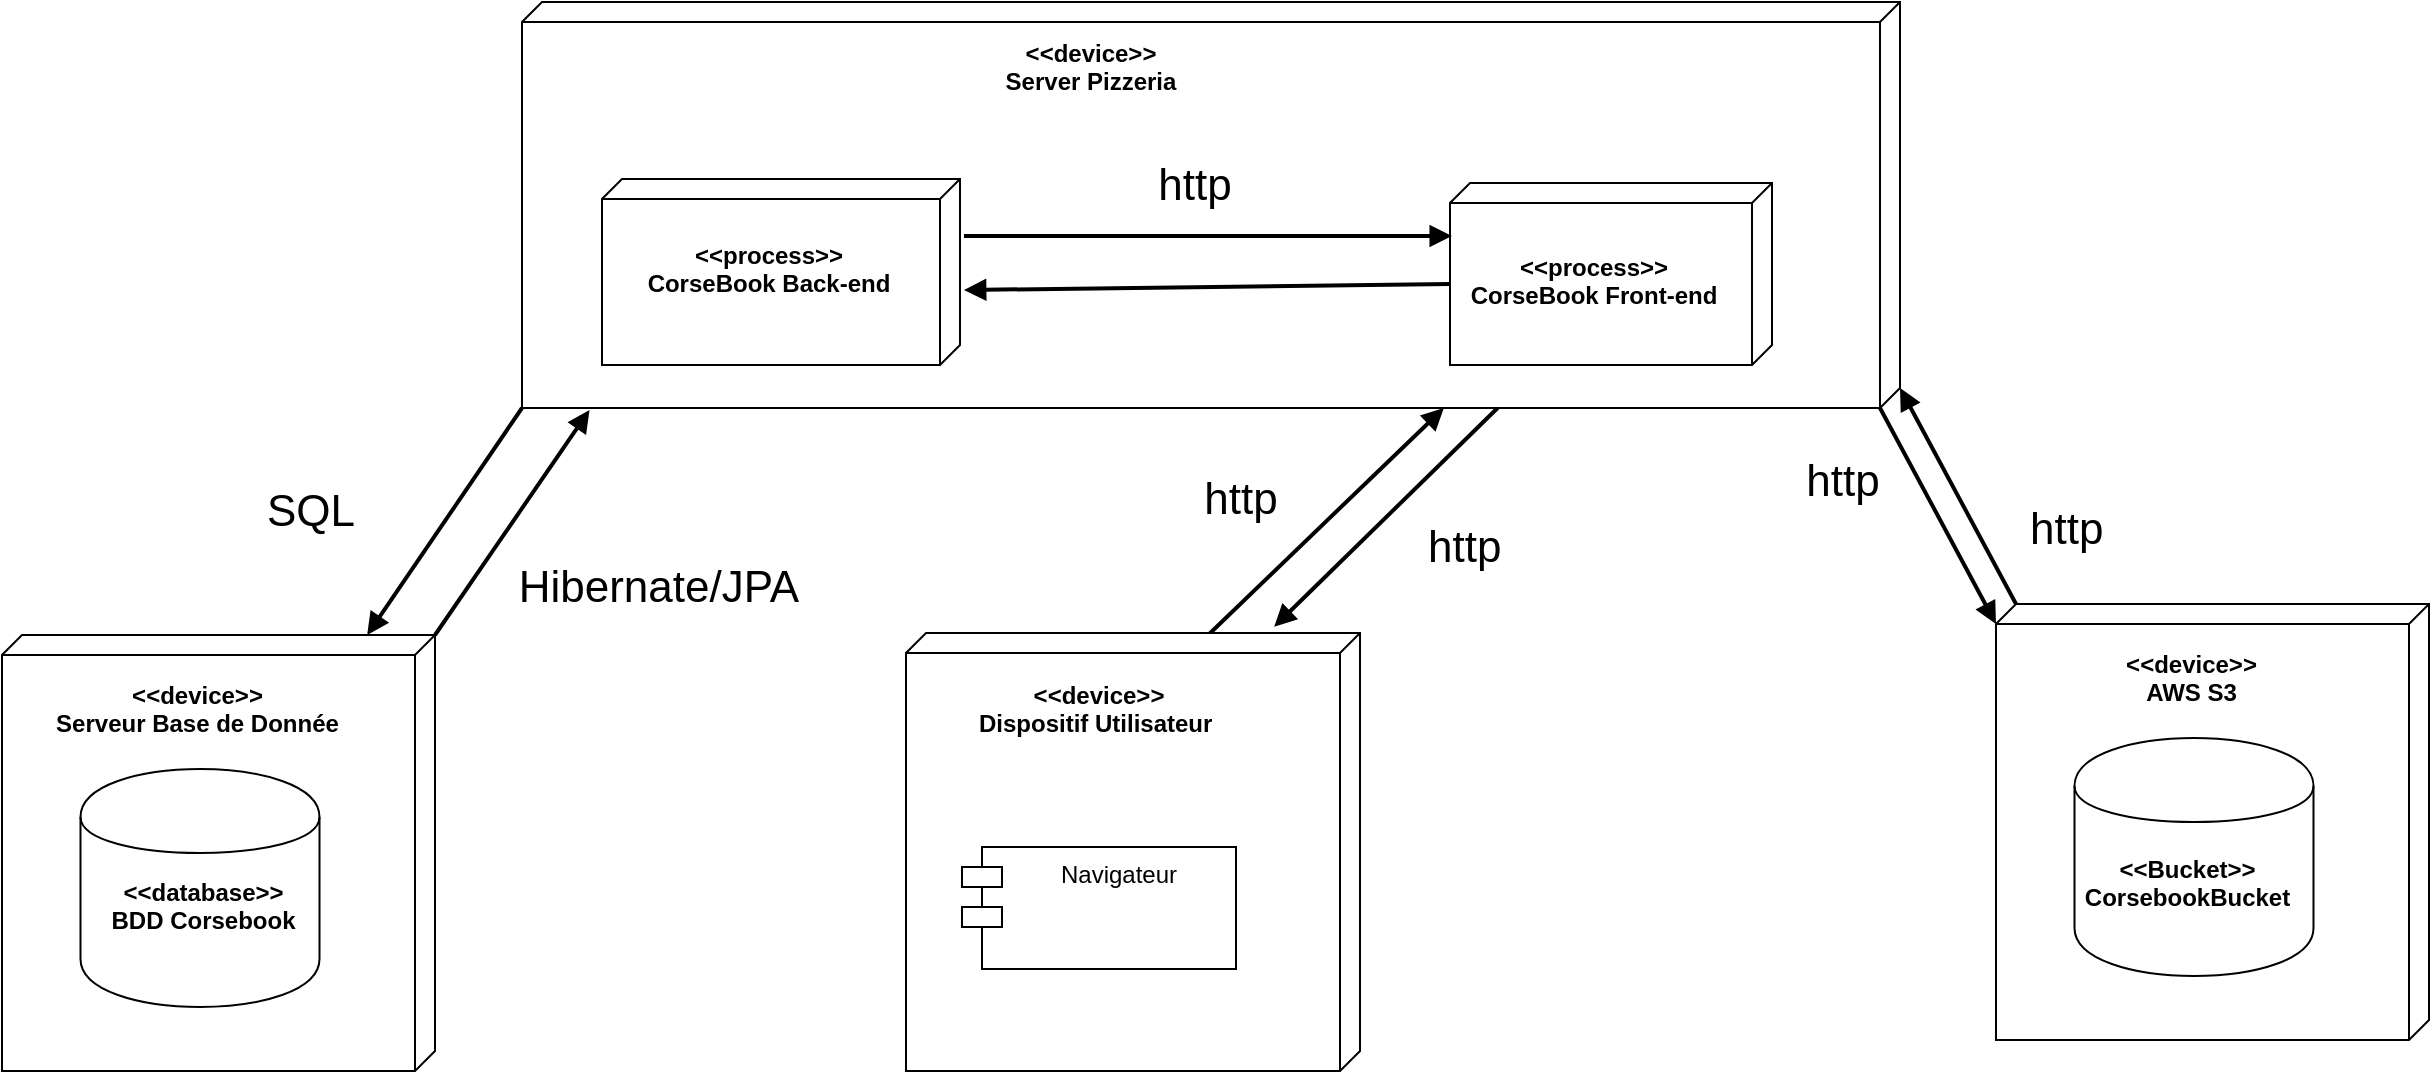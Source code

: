 <mxfile version="16.5.1" type="device" pages="2"><diagram id="JT3-Lif7ifCBcBFwDVLw" name="Page1"><mxGraphModel dx="2062" dy="888" grid="0" gridSize="10" guides="1" tooltips="1" connect="1" arrows="1" fold="1" page="0" pageScale="1" pageWidth="827" pageHeight="1169" math="0" shadow="0"><root><mxCell id="4hsW0-g9xIWCDxAkCzyY-0"/><mxCell id="4hsW0-g9xIWCDxAkCzyY-1" parent="4hsW0-g9xIWCDxAkCzyY-0"/><mxCell id="4hsW0-g9xIWCDxAkCzyY-56" style="edgeStyle=none;rounded=0;orthogonalLoop=1;jettySize=auto;html=1;exitX=0;exitY=0;exitDx=0;exitDy=0;exitPerimeter=0;entryX=1.005;entryY=0.951;entryDx=0;entryDy=0;entryPerimeter=0;endArrow=block;endFill=1;strokeWidth=2;" parent="4hsW0-g9xIWCDxAkCzyY-1" source="4hsW0-g9xIWCDxAkCzyY-12" target="4hsW0-g9xIWCDxAkCzyY-13" edge="1"><mxGeometry relative="1" as="geometry"/></mxCell><mxCell id="4hsW0-g9xIWCDxAkCzyY-12" value="" style="verticalAlign=top;align=left;spacingTop=8;spacingLeft=2;spacingRight=12;shape=cube;size=10;direction=south;fontStyle=4;html=1;" parent="4hsW0-g9xIWCDxAkCzyY-1" vertex="1"><mxGeometry x="-6" y="528.5" width="216.5" height="218" as="geometry"/></mxCell><mxCell id="4hsW0-g9xIWCDxAkCzyY-52" style="edgeStyle=none;rounded=0;orthogonalLoop=1;jettySize=auto;html=1;exitX=1;exitY=0.292;exitDx=0;exitDy=0;exitPerimeter=0;entryX=-0.014;entryY=0.189;entryDx=0;entryDy=0;entryPerimeter=0;endArrow=block;endFill=1;strokeWidth=2;" parent="4hsW0-g9xIWCDxAkCzyY-1" source="4hsW0-g9xIWCDxAkCzyY-13" target="4hsW0-g9xIWCDxAkCzyY-17" edge="1"><mxGeometry relative="1" as="geometry"/></mxCell><mxCell id="4hsW0-g9xIWCDxAkCzyY-55" style="edgeStyle=none;rounded=0;orthogonalLoop=1;jettySize=auto;html=1;exitX=1;exitY=1;exitDx=0;exitDy=0;exitPerimeter=0;endArrow=block;endFill=1;strokeWidth=2;" parent="4hsW0-g9xIWCDxAkCzyY-1" source="4hsW0-g9xIWCDxAkCzyY-13" target="4hsW0-g9xIWCDxAkCzyY-12" edge="1"><mxGeometry relative="1" as="geometry"/></mxCell><mxCell id="4hsW0-g9xIWCDxAkCzyY-57" style="edgeStyle=none;rounded=0;orthogonalLoop=1;jettySize=auto;html=1;exitX=0;exitY=0;exitDx=203;exitDy=10;exitPerimeter=0;entryX=0;entryY=0;entryDx=10;entryDy=216.5;entryPerimeter=0;endArrow=block;endFill=1;strokeWidth=2;" parent="4hsW0-g9xIWCDxAkCzyY-1" source="4hsW0-g9xIWCDxAkCzyY-13" target="4hsW0-g9xIWCDxAkCzyY-46" edge="1"><mxGeometry relative="1" as="geometry"/></mxCell><mxCell id="4hsW0-g9xIWCDxAkCzyY-13" value="" style="verticalAlign=top;align=left;spacingTop=8;spacingLeft=2;spacingRight=12;shape=cube;size=10;direction=south;fontStyle=4;html=1;" parent="4hsW0-g9xIWCDxAkCzyY-1" vertex="1"><mxGeometry x="254" y="212" width="689" height="203" as="geometry"/></mxCell><mxCell id="4hsW0-g9xIWCDxAkCzyY-53" style="edgeStyle=none;rounded=0;orthogonalLoop=1;jettySize=auto;html=1;exitX=0;exitY=0;exitDx=50.5;exitDy=161;exitPerimeter=0;entryX=0.597;entryY=-0.011;entryDx=0;entryDy=0;entryPerimeter=0;endArrow=block;endFill=1;strokeWidth=2;" parent="4hsW0-g9xIWCDxAkCzyY-1" source="4hsW0-g9xIWCDxAkCzyY-14" target="4hsW0-g9xIWCDxAkCzyY-22" edge="1"><mxGeometry relative="1" as="geometry"/></mxCell><mxCell id="4hsW0-g9xIWCDxAkCzyY-14" value="" style="verticalAlign=top;align=left;spacingTop=8;spacingLeft=2;spacingRight=12;shape=cube;size=10;direction=south;fontStyle=4;html=1;" parent="4hsW0-g9xIWCDxAkCzyY-1" vertex="1"><mxGeometry x="718" y="302.5" width="161" height="91" as="geometry"/></mxCell><mxCell id="4hsW0-g9xIWCDxAkCzyY-15" value="&lt;&lt;device&gt;&gt;&#10;Server Pizzeria" style="text;align=center;fontStyle=1;verticalAlign=middle;spacingLeft=3;spacingRight=3;strokeColor=none;rotatable=0;points=[[0,0.5],[1,0.5]];portConstraint=eastwest;" parent="4hsW0-g9xIWCDxAkCzyY-1" vertex="1"><mxGeometry x="498.5" y="231" width="80" height="26" as="geometry"/></mxCell><mxCell id="4hsW0-g9xIWCDxAkCzyY-51" style="edgeStyle=none;rounded=0;orthogonalLoop=1;jettySize=auto;html=1;endArrow=block;endFill=1;strokeWidth=2;exitX=0.005;exitY=0.335;exitDx=0;exitDy=0;exitPerimeter=0;entryX=1;entryY=0.331;entryDx=0;entryDy=0;entryPerimeter=0;" parent="4hsW0-g9xIWCDxAkCzyY-1" source="4hsW0-g9xIWCDxAkCzyY-17" target="4hsW0-g9xIWCDxAkCzyY-13" edge="1"><mxGeometry relative="1" as="geometry"><mxPoint x="654" y="592" as="sourcePoint"/><mxPoint x="676" y="419" as="targetPoint"/></mxGeometry></mxCell><mxCell id="4hsW0-g9xIWCDxAkCzyY-17" value="" style="verticalAlign=top;align=left;spacingTop=8;spacingLeft=2;spacingRight=12;shape=cube;size=10;direction=south;fontStyle=4;html=1;" parent="4hsW0-g9xIWCDxAkCzyY-1" vertex="1"><mxGeometry x="446" y="527.5" width="227" height="219" as="geometry"/></mxCell><mxCell id="4hsW0-g9xIWCDxAkCzyY-18" value="&lt;&lt;device&gt;&gt;&#10;Dispositif Utilisateur " style="text;align=center;fontStyle=1;verticalAlign=middle;spacingLeft=3;spacingRight=3;strokeColor=none;rotatable=0;points=[[0,0.5],[1,0.5]];portConstraint=eastwest;" parent="4hsW0-g9xIWCDxAkCzyY-1" vertex="1"><mxGeometry x="487" y="546.5" width="111" height="37" as="geometry"/></mxCell><mxCell id="4hsW0-g9xIWCDxAkCzyY-19" value="" style="shape=cylinder;whiteSpace=wrap;html=1;boundedLbl=1;backgroundOutline=1;" parent="4hsW0-g9xIWCDxAkCzyY-1" vertex="1"><mxGeometry x="33.25" y="595.5" width="119.5" height="119" as="geometry"/></mxCell><mxCell id="4hsW0-g9xIWCDxAkCzyY-20" value="&lt;&lt;database&gt;&gt;&#10;BDD Corsebook" style="text;align=center;fontStyle=1;verticalAlign=middle;spacingLeft=3;spacingRight=3;strokeColor=none;rotatable=0;points=[[0,0.5],[1,0.5]];portConstraint=eastwest;" parent="4hsW0-g9xIWCDxAkCzyY-1" vertex="1"><mxGeometry x="54.75" y="650.5" width="80" height="26" as="geometry"/></mxCell><mxCell id="4hsW0-g9xIWCDxAkCzyY-21" value="Navigateur" style="shape=module;align=left;spacingLeft=20;align=center;verticalAlign=top;" parent="4hsW0-g9xIWCDxAkCzyY-1" vertex="1"><mxGeometry x="474" y="634.5" width="137" height="61" as="geometry"/></mxCell><mxCell id="4hsW0-g9xIWCDxAkCzyY-54" style="edgeStyle=none;rounded=0;orthogonalLoop=1;jettySize=auto;html=1;exitX=0.306;exitY=-0.011;exitDx=0;exitDy=0;exitPerimeter=0;entryX=0.291;entryY=0.994;entryDx=0;entryDy=0;entryPerimeter=0;endArrow=block;endFill=1;strokeWidth=2;" parent="4hsW0-g9xIWCDxAkCzyY-1" source="4hsW0-g9xIWCDxAkCzyY-22" target="4hsW0-g9xIWCDxAkCzyY-14" edge="1"><mxGeometry relative="1" as="geometry"/></mxCell><mxCell id="4hsW0-g9xIWCDxAkCzyY-22" value="" style="verticalAlign=top;align=left;spacingTop=8;spacingLeft=2;spacingRight=12;shape=cube;size=10;direction=south;fontStyle=4;html=1;" parent="4hsW0-g9xIWCDxAkCzyY-1" vertex="1"><mxGeometry x="294" y="300.5" width="179" height="93" as="geometry"/></mxCell><mxCell id="4hsW0-g9xIWCDxAkCzyY-23" value="&lt;&lt;process&gt;&gt;&#10;CorseBook Back-end" style="text;align=center;fontStyle=1;verticalAlign=middle;spacingLeft=3;spacingRight=3;strokeColor=none;rotatable=0;points=[[0,0.5],[1,0.5]];portConstraint=eastwest;" parent="4hsW0-g9xIWCDxAkCzyY-1" vertex="1"><mxGeometry x="312" y="323.5" width="131" height="43" as="geometry"/></mxCell><mxCell id="4hsW0-g9xIWCDxAkCzyY-42" value="&lt;&lt;process&gt;&gt;&#10;CorseBook Front-end" style="text;align=center;fontStyle=1;verticalAlign=middle;spacingLeft=3;spacingRight=3;strokeColor=none;rotatable=0;points=[[0,0.5],[1,0.5]];portConstraint=eastwest;" parent="4hsW0-g9xIWCDxAkCzyY-1" vertex="1"><mxGeometry x="729" y="329.5" width="122" height="43" as="geometry"/></mxCell><mxCell id="4hsW0-g9xIWCDxAkCzyY-43" value="&lt;&lt;device&gt;&gt;&#10;Serveur Base de Donnée" style="text;align=center;fontStyle=1;verticalAlign=middle;spacingLeft=3;spacingRight=3;strokeColor=none;rotatable=0;points=[[0,0.5],[1,0.5]];portConstraint=eastwest;" parent="4hsW0-g9xIWCDxAkCzyY-1" vertex="1"><mxGeometry x="36.25" y="546.5" width="111" height="37" as="geometry"/></mxCell><mxCell id="4hsW0-g9xIWCDxAkCzyY-58" style="edgeStyle=none;rounded=0;orthogonalLoop=1;jettySize=auto;html=1;exitX=0;exitY=0;exitDx=0;exitDy=206.5;exitPerimeter=0;entryX=0;entryY=0;entryDx=193;entryDy=0;entryPerimeter=0;endArrow=block;endFill=1;strokeWidth=2;" parent="4hsW0-g9xIWCDxAkCzyY-1" source="4hsW0-g9xIWCDxAkCzyY-46" target="4hsW0-g9xIWCDxAkCzyY-13" edge="1"><mxGeometry relative="1" as="geometry"/></mxCell><mxCell id="4hsW0-g9xIWCDxAkCzyY-46" value="" style="verticalAlign=top;align=left;spacingTop=8;spacingLeft=2;spacingRight=12;shape=cube;size=10;direction=south;fontStyle=4;html=1;" parent="4hsW0-g9xIWCDxAkCzyY-1" vertex="1"><mxGeometry x="991" y="513" width="216.5" height="218" as="geometry"/></mxCell><mxCell id="4hsW0-g9xIWCDxAkCzyY-47" value="" style="shape=cylinder;whiteSpace=wrap;html=1;boundedLbl=1;backgroundOutline=1;" parent="4hsW0-g9xIWCDxAkCzyY-1" vertex="1"><mxGeometry x="1030.25" y="580" width="119.5" height="119" as="geometry"/></mxCell><mxCell id="4hsW0-g9xIWCDxAkCzyY-48" value="&lt;&lt;Bucket&gt;&gt;&#10;CorsebookBucket" style="text;align=center;fontStyle=1;verticalAlign=middle;spacingLeft=3;spacingRight=3;strokeColor=none;rotatable=0;points=[[0,0.5],[1,0.5]];portConstraint=eastwest;" parent="4hsW0-g9xIWCDxAkCzyY-1" vertex="1"><mxGeometry x="1046.75" y="639" width="80" height="26" as="geometry"/></mxCell><mxCell id="4hsW0-g9xIWCDxAkCzyY-49" value="&lt;&lt;device&gt;&gt;&#10;AWS S3" style="text;align=center;fontStyle=1;verticalAlign=middle;spacingLeft=3;spacingRight=3;strokeColor=none;rotatable=0;points=[[0,0.5],[1,0.5]];portConstraint=eastwest;" parent="4hsW0-g9xIWCDxAkCzyY-1" vertex="1"><mxGeometry x="1033.25" y="531" width="111" height="37" as="geometry"/></mxCell><mxCell id="4hsW0-g9xIWCDxAkCzyY-59" value="&lt;font style=&quot;font-size: 22px&quot;&gt;http&lt;/font&gt;" style="text;html=1;align=center;verticalAlign=middle;resizable=0;points=[];autosize=1;" parent="4hsW0-g9xIWCDxAkCzyY-1" vertex="1"><mxGeometry x="589" y="450" width="47" height="21" as="geometry"/></mxCell><mxCell id="4hsW0-g9xIWCDxAkCzyY-60" value="&lt;span style=&quot;color: rgb(0, 0, 0); font-family: helvetica; font-size: 22px; font-style: normal; font-weight: 400; letter-spacing: normal; text-align: center; text-indent: 0px; text-transform: none; word-spacing: 0px; background-color: rgb(255, 255, 255); display: inline; float: none;&quot;&gt;http&lt;/span&gt;" style="text;whiteSpace=wrap;html=1;" parent="4hsW0-g9xIWCDxAkCzyY-1" vertex="1"><mxGeometry x="705" y="465" width="57" height="31" as="geometry"/></mxCell><mxCell id="4hsW0-g9xIWCDxAkCzyY-61" value="&lt;font style=&quot;font-size: 22px&quot;&gt;SQL&lt;/font&gt;" style="text;html=1;align=center;verticalAlign=middle;resizable=0;points=[];autosize=1;" parent="4hsW0-g9xIWCDxAkCzyY-1" vertex="1"><mxGeometry x="121" y="456" width="54" height="21" as="geometry"/></mxCell><mxCell id="4hsW0-g9xIWCDxAkCzyY-62" value="&lt;font style=&quot;font-size: 22px&quot;&gt;Hibernate/JPA&amp;nbsp;&lt;/font&gt;" style="text;html=1;align=center;verticalAlign=middle;resizable=0;points=[];autosize=1;" parent="4hsW0-g9xIWCDxAkCzyY-1" vertex="1"><mxGeometry x="247.5" y="494" width="155" height="21" as="geometry"/></mxCell><mxCell id="4hsW0-g9xIWCDxAkCzyY-63" value="&lt;font style=&quot;font-size: 22px&quot;&gt;http&lt;/font&gt;" style="text;html=1;align=center;verticalAlign=middle;resizable=0;points=[];autosize=1;" parent="4hsW0-g9xIWCDxAkCzyY-1" vertex="1"><mxGeometry x="890" y="441" width="47" height="21" as="geometry"/></mxCell><mxCell id="4hsW0-g9xIWCDxAkCzyY-64" value="&lt;span style=&quot;color: rgb(0, 0, 0); font-family: helvetica; font-size: 22px; font-style: normal; font-weight: 400; letter-spacing: normal; text-align: center; text-indent: 0px; text-transform: none; word-spacing: 0px; background-color: rgb(255, 255, 255); display: inline; float: none;&quot;&gt;http&lt;/span&gt;" style="text;whiteSpace=wrap;html=1;" parent="4hsW0-g9xIWCDxAkCzyY-1" vertex="1"><mxGeometry x="1006" y="456" width="57" height="31" as="geometry"/></mxCell><mxCell id="4hsW0-g9xIWCDxAkCzyY-65" value="&lt;font style=&quot;font-size: 22px&quot;&gt;http&lt;/font&gt;" style="text;html=1;align=center;verticalAlign=middle;resizable=0;points=[];autosize=1;" parent="4hsW0-g9xIWCDxAkCzyY-1" vertex="1"><mxGeometry x="566" y="293" width="47" height="21" as="geometry"/></mxCell></root></mxGraphModel></diagram><diagram id="8pUjRBgIFy23BtDisvI1" name="Page-2"><mxGraphModel dx="3974" dy="869" grid="0" gridSize="10" guides="1" tooltips="1" connect="1" arrows="1" fold="1" page="0" pageScale="1" pageWidth="827" pageHeight="1169" math="0" shadow="0"><root><mxCell id="JJ0PLuY_AHk70Z_-9C_I-0"/><mxCell id="JJ0PLuY_AHk70Z_-9C_I-1" parent="JJ0PLuY_AHk70Z_-9C_I-0"/><mxCell id="RtnfGTjCPo89D3OL4t-G-0" value="" style="rounded=1;whiteSpace=wrap;html=1;" vertex="1" parent="JJ0PLuY_AHk70Z_-9C_I-1"><mxGeometry x="-898.5" y="762" width="484.5" height="378" as="geometry"/></mxCell><mxCell id="RtnfGTjCPo89D3OL4t-G-31" value="" style="rounded=1;whiteSpace=wrap;html=1;" vertex="1" parent="JJ0PLuY_AHk70Z_-9C_I-1"><mxGeometry x="-203.5" y="1269.5" width="254" height="265" as="geometry"/></mxCell><mxCell id="RtnfGTjCPo89D3OL4t-G-32" value="" style="rounded=1;whiteSpace=wrap;html=1;" vertex="1" parent="JJ0PLuY_AHk70Z_-9C_I-1"><mxGeometry x="-203.5" y="773" width="484" height="404.5" as="geometry"/></mxCell><mxCell id="RtnfGTjCPo89D3OL4t-G-34" value="&lt;font style=&quot;font-size: 17px&quot;&gt;Base de donnée&lt;/font&gt;" style="strokeWidth=2;html=1;shape=mxgraph.flowchart.database;whiteSpace=wrap;" vertex="1" parent="JJ0PLuY_AHk70Z_-9C_I-1"><mxGeometry x="-139.5" y="1323.5" width="115" height="125" as="geometry"/></mxCell><mxCell id="QccAmnW7lbrAaTMycRTb-10" style="edgeStyle=none;rounded=0;orthogonalLoop=1;jettySize=auto;html=1;exitX=0.5;exitY=1;exitDx=0;exitDy=0;entryX=0;entryY=0;entryDx=0;entryDy=0;fontSize=15;" edge="1" parent="JJ0PLuY_AHk70Z_-9C_I-1" source="RtnfGTjCPo89D3OL4t-G-36" target="QccAmnW7lbrAaTMycRTb-3"><mxGeometry relative="1" as="geometry"/></mxCell><mxCell id="RtnfGTjCPo89D3OL4t-G-36" value="&lt;font style=&quot;font-size: 20px&quot;&gt;Vue&amp;nbsp;&lt;/font&gt;" style="rounded=1;whiteSpace=wrap;html=1;" vertex="1" parent="JJ0PLuY_AHk70Z_-9C_I-1"><mxGeometry x="-860" y="861" width="156" height="81" as="geometry"/></mxCell><mxCell id="QccAmnW7lbrAaTMycRTb-9" style="edgeStyle=none;rounded=0;orthogonalLoop=1;jettySize=auto;html=1;exitX=0;exitY=0.5;exitDx=0;exitDy=0;entryX=1;entryY=0.5;entryDx=0;entryDy=0;fontSize=15;" edge="1" parent="JJ0PLuY_AHk70Z_-9C_I-1" source="RtnfGTjCPo89D3OL4t-G-42" target="RtnfGTjCPo89D3OL4t-G-36"><mxGeometry relative="1" as="geometry"/></mxCell><mxCell id="RtnfGTjCPo89D3OL4t-G-42" value="&lt;font style=&quot;font-size: 20px&quot;&gt;Model&lt;/font&gt;" style="rounded=1;whiteSpace=wrap;html=1;" vertex="1" parent="JJ0PLuY_AHk70Z_-9C_I-1"><mxGeometry x="-591" y="859" width="142" height="80" as="geometry"/></mxCell><mxCell id="QccAmnW7lbrAaTMycRTb-20" style="edgeStyle=none;rounded=0;orthogonalLoop=1;jettySize=auto;html=1;exitX=0.75;exitY=0;exitDx=0;exitDy=0;entryX=0.75;entryY=1;entryDx=0;entryDy=0;fontSize=15;" edge="1" parent="JJ0PLuY_AHk70Z_-9C_I-1" source="RtnfGTjCPo89D3OL4t-G-45" target="RtnfGTjCPo89D3OL4t-G-58"><mxGeometry relative="1" as="geometry"/></mxCell><mxCell id="QccAmnW7lbrAaTMycRTb-21" style="edgeStyle=none;rounded=0;orthogonalLoop=1;jettySize=auto;html=1;exitX=0;exitY=0.25;exitDx=0;exitDy=0;entryX=1;entryY=0.25;entryDx=0;entryDy=0;fontSize=15;" edge="1" parent="JJ0PLuY_AHk70Z_-9C_I-1" source="RtnfGTjCPo89D3OL4t-G-45" target="RtnfGTjCPo89D3OL4t-G-48"><mxGeometry relative="1" as="geometry"/></mxCell><mxCell id="RtnfGTjCPo89D3OL4t-G-45" value="&lt;font style=&quot;font-size: 20px&quot;&gt;Repository&lt;br&gt;&lt;/font&gt;" style="rounded=1;whiteSpace=wrap;html=1;" vertex="1" parent="JJ0PLuY_AHk70Z_-9C_I-1"><mxGeometry x="106.5" y="1026.5" width="142" height="73" as="geometry"/></mxCell><mxCell id="QccAmnW7lbrAaTMycRTb-22" style="edgeStyle=none;rounded=0;orthogonalLoop=1;jettySize=auto;html=1;exitX=1;exitY=0.75;exitDx=0;exitDy=0;entryX=0;entryY=0.75;entryDx=0;entryDy=0;fontSize=15;" edge="1" parent="JJ0PLuY_AHk70Z_-9C_I-1" source="RtnfGTjCPo89D3OL4t-G-48" target="RtnfGTjCPo89D3OL4t-G-45"><mxGeometry relative="1" as="geometry"/></mxCell><mxCell id="QccAmnW7lbrAaTMycRTb-23" style="edgeStyle=none;rounded=0;orthogonalLoop=1;jettySize=auto;html=1;exitX=0.25;exitY=1;exitDx=0;exitDy=0;entryX=0.338;entryY=0.012;entryDx=0;entryDy=0;entryPerimeter=0;fontSize=15;" edge="1" parent="JJ0PLuY_AHk70Z_-9C_I-1" source="RtnfGTjCPo89D3OL4t-G-48" target="RtnfGTjCPo89D3OL4t-G-31"><mxGeometry relative="1" as="geometry"/></mxCell><mxCell id="RtnfGTjCPo89D3OL4t-G-48" value="&lt;font style=&quot;font-size: 20px&quot;&gt;Entity&lt;br&gt;&lt;/font&gt;" style="rounded=1;whiteSpace=wrap;html=1;" vertex="1" parent="JJ0PLuY_AHk70Z_-9C_I-1"><mxGeometry x="-153" y="1026.5" width="142" height="73" as="geometry"/></mxCell><mxCell id="RtnfGTjCPo89D3OL4t-G-50" value="&lt;font style=&quot;font-size: 19px&quot;&gt;Html &amp;amp; css&lt;/font&gt;" style="text;html=1;strokeColor=none;fillColor=none;align=center;verticalAlign=middle;whiteSpace=wrap;rounded=0;" vertex="1" parent="JJ0PLuY_AHk70Z_-9C_I-1"><mxGeometry x="-836" y="819" width="118" height="20" as="geometry"/></mxCell><mxCell id="RtnfGTjCPo89D3OL4t-G-51" value="&lt;font style=&quot;font-size: 18px&quot;&gt;Mysql&lt;/font&gt;" style="text;html=1;strokeColor=none;fillColor=none;align=center;verticalAlign=middle;whiteSpace=wrap;rounded=0;" vertex="1" parent="JJ0PLuY_AHk70Z_-9C_I-1"><mxGeometry x="-117.5" y="1462.5" width="40" height="20" as="geometry"/></mxCell><mxCell id="RtnfGTjCPo89D3OL4t-G-52" value="&lt;font style=&quot;font-size: 20px&quot;&gt;Angular&lt;/font&gt;" style="text;html=1;strokeColor=none;fillColor=none;align=center;verticalAlign=middle;whiteSpace=wrap;rounded=0;" vertex="1" parent="JJ0PLuY_AHk70Z_-9C_I-1"><mxGeometry x="-761" y="777" width="234" height="20" as="geometry"/></mxCell><mxCell id="RtnfGTjCPo89D3OL4t-G-54" style="edgeStyle=none;rounded=0;orthogonalLoop=1;jettySize=auto;html=1;exitX=1;exitY=0.25;exitDx=0;exitDy=0;entryX=0;entryY=0.25;entryDx=0;entryDy=0;" edge="1" parent="JJ0PLuY_AHk70Z_-9C_I-1" source="RtnfGTjCPo89D3OL4t-G-55" target="RtnfGTjCPo89D3OL4t-G-58"><mxGeometry relative="1" as="geometry"/></mxCell><mxCell id="QccAmnW7lbrAaTMycRTb-18" style="edgeStyle=none;rounded=0;orthogonalLoop=1;jettySize=auto;html=1;exitX=0;exitY=0.25;exitDx=0;exitDy=0;entryX=1;entryY=0.5;entryDx=0;entryDy=0;fontSize=15;" edge="1" parent="JJ0PLuY_AHk70Z_-9C_I-1" source="RtnfGTjCPo89D3OL4t-G-55" target="QccAmnW7lbrAaTMycRTb-3"><mxGeometry relative="1" as="geometry"/></mxCell><mxCell id="RtnfGTjCPo89D3OL4t-G-55" value="&lt;span style=&quot;font-size: 20px&quot;&gt;RestController&lt;/span&gt;" style="rounded=1;whiteSpace=wrap;html=1;" vertex="1" parent="JJ0PLuY_AHk70Z_-9C_I-1"><mxGeometry x="-147.5" y="858.5" width="142" height="80" as="geometry"/></mxCell><mxCell id="RtnfGTjCPo89D3OL4t-G-56" style="edgeStyle=none;rounded=0;orthogonalLoop=1;jettySize=auto;html=1;exitX=0;exitY=0.75;exitDx=0;exitDy=0;entryX=1;entryY=0.75;entryDx=0;entryDy=0;" edge="1" parent="JJ0PLuY_AHk70Z_-9C_I-1" source="RtnfGTjCPo89D3OL4t-G-58" target="RtnfGTjCPo89D3OL4t-G-55"><mxGeometry relative="1" as="geometry"/></mxCell><mxCell id="QccAmnW7lbrAaTMycRTb-19" style="edgeStyle=none;rounded=0;orthogonalLoop=1;jettySize=auto;html=1;exitX=0.25;exitY=1;exitDx=0;exitDy=0;entryX=0.25;entryY=0;entryDx=0;entryDy=0;fontSize=15;" edge="1" parent="JJ0PLuY_AHk70Z_-9C_I-1" source="RtnfGTjCPo89D3OL4t-G-58" target="RtnfGTjCPo89D3OL4t-G-45"><mxGeometry relative="1" as="geometry"/></mxCell><mxCell id="RtnfGTjCPo89D3OL4t-G-58" value="&lt;font style=&quot;font-size: 20px&quot;&gt;Service&lt;/font&gt;" style="rounded=1;whiteSpace=wrap;html=1;" vertex="1" parent="JJ0PLuY_AHk70Z_-9C_I-1"><mxGeometry x="106.5" y="858.5" width="142" height="80" as="geometry"/></mxCell><mxCell id="RtnfGTjCPo89D3OL4t-G-61" value="&lt;font style=&quot;font-size: 20px&quot;&gt;Spring Boot&lt;/font&gt;" style="text;html=1;strokeColor=none;fillColor=none;align=center;verticalAlign=middle;whiteSpace=wrap;rounded=0;" vertex="1" parent="JJ0PLuY_AHk70Z_-9C_I-1"><mxGeometry x="-76.5" y="810" width="241" height="20" as="geometry"/></mxCell><mxCell id="QccAmnW7lbrAaTMycRTb-15" style="edgeStyle=none;rounded=0;orthogonalLoop=1;jettySize=auto;html=1;exitX=1;exitY=0.5;exitDx=0;exitDy=0;entryX=0;entryY=0.25;entryDx=0;entryDy=0;fontSize=15;" edge="1" parent="JJ0PLuY_AHk70Z_-9C_I-1" source="0N-RPfJ5eE1OoCQEhVNo-0" target="RtnfGTjCPo89D3OL4t-G-36"><mxGeometry relative="1" as="geometry"/></mxCell><mxCell id="0N-RPfJ5eE1OoCQEhVNo-0" value="" style="rounded=1;whiteSpace=wrap;html=1;" vertex="1" parent="JJ0PLuY_AHk70Z_-9C_I-1"><mxGeometry x="-1326" y="750" width="254" height="244" as="geometry"/></mxCell><mxCell id="0N-RPfJ5eE1OoCQEhVNo-1" value="&lt;font style=&quot;font-size: 17px&quot;&gt;S3&lt;br&gt;Bucket&amp;nbsp;&lt;br&gt;&lt;/font&gt;" style="strokeWidth=2;html=1;shape=mxgraph.flowchart.database;whiteSpace=wrap;" vertex="1" parent="JJ0PLuY_AHk70Z_-9C_I-1"><mxGeometry x="-1262" y="774" width="115" height="155" as="geometry"/></mxCell><mxCell id="0N-RPfJ5eE1OoCQEhVNo-2" value="&lt;span style=&quot;font-size: 18px&quot;&gt;AWS&amp;nbsp;&lt;/span&gt;" style="text;html=1;strokeColor=none;fillColor=none;align=center;verticalAlign=middle;whiteSpace=wrap;rounded=0;" vertex="1" parent="JJ0PLuY_AHk70Z_-9C_I-1"><mxGeometry x="-1257" y="942" width="93" height="20" as="geometry"/></mxCell><mxCell id="QccAmnW7lbrAaTMycRTb-25" style="edgeStyle=none;rounded=0;orthogonalLoop=1;jettySize=auto;html=1;exitX=-0.003;exitY=0.533;exitDx=0;exitDy=0;exitPerimeter=0;entryX=0.25;entryY=1;entryDx=0;entryDy=0;fontSize=15;" edge="1" parent="JJ0PLuY_AHk70Z_-9C_I-1" source="QccAmnW7lbrAaTMycRTb-0" target="QccAmnW7lbrAaTMycRTb-3"><mxGeometry relative="1" as="geometry"/></mxCell><mxCell id="QccAmnW7lbrAaTMycRTb-0" value="" style="verticalAlign=top;align=left;spacingTop=8;spacingLeft=2;spacingRight=12;shape=cube;size=10;direction=south;fontStyle=4;html=1;fontSize=15;" vertex="1" parent="JJ0PLuY_AHk70Z_-9C_I-1"><mxGeometry x="-815" y="1277" width="251" height="250" as="geometry"/></mxCell><mxCell id="QccAmnW7lbrAaTMycRTb-1" value="&lt;&lt;device&gt;&gt;&#10;Dispositif Utilisateur " style="text;align=center;fontStyle=1;verticalAlign=middle;spacingLeft=3;spacingRight=3;strokeColor=none;rotatable=0;points=[[0,0.5],[1,0.5]];portConstraint=eastwest;fontSize=15;" vertex="1" parent="JJ0PLuY_AHk70Z_-9C_I-1"><mxGeometry x="-774" y="1312" width="135" height="51" as="geometry"/></mxCell><mxCell id="QccAmnW7lbrAaTMycRTb-2" value="Navigateur" style="shape=module;align=left;spacingLeft=20;align=center;verticalAlign=top;fontSize=15;" vertex="1" parent="JJ0PLuY_AHk70Z_-9C_I-1"><mxGeometry x="-787" y="1394" width="151" height="52" as="geometry"/></mxCell><mxCell id="QccAmnW7lbrAaTMycRTb-7" style="rounded=0;orthogonalLoop=1;jettySize=auto;html=1;exitX=0.75;exitY=0;exitDx=0;exitDy=0;entryX=0.25;entryY=1;entryDx=0;entryDy=0;fontSize=15;" edge="1" parent="JJ0PLuY_AHk70Z_-9C_I-1" source="QccAmnW7lbrAaTMycRTb-3" target="RtnfGTjCPo89D3OL4t-G-42"><mxGeometry relative="1" as="geometry"/></mxCell><mxCell id="QccAmnW7lbrAaTMycRTb-12" style="edgeStyle=none;rounded=0;orthogonalLoop=1;jettySize=auto;html=1;exitX=0;exitY=0.5;exitDx=0;exitDy=0;entryX=1;entryY=0.75;entryDx=0;entryDy=0;fontSize=15;" edge="1" parent="JJ0PLuY_AHk70Z_-9C_I-1" source="QccAmnW7lbrAaTMycRTb-3" target="0N-RPfJ5eE1OoCQEhVNo-0"><mxGeometry relative="1" as="geometry"/></mxCell><mxCell id="QccAmnW7lbrAaTMycRTb-17" style="edgeStyle=none;rounded=0;orthogonalLoop=1;jettySize=auto;html=1;exitX=1;exitY=1;exitDx=0;exitDy=0;entryX=0;entryY=1;entryDx=0;entryDy=0;fontSize=15;" edge="1" parent="JJ0PLuY_AHk70Z_-9C_I-1" source="QccAmnW7lbrAaTMycRTb-3" target="RtnfGTjCPo89D3OL4t-G-55"><mxGeometry relative="1" as="geometry"/></mxCell><mxCell id="QccAmnW7lbrAaTMycRTb-26" style="edgeStyle=none;rounded=0;orthogonalLoop=1;jettySize=auto;html=1;exitX=0.75;exitY=1;exitDx=0;exitDy=0;fontSize=15;" edge="1" parent="JJ0PLuY_AHk70Z_-9C_I-1" source="QccAmnW7lbrAaTMycRTb-3"><mxGeometry relative="1" as="geometry"><mxPoint x="-622" y="1273" as="targetPoint"/></mxGeometry></mxCell><mxCell id="QccAmnW7lbrAaTMycRTb-3" value="&lt;span style=&quot;font-size: 20px&quot;&gt;Controller&lt;/span&gt;" style="rounded=1;whiteSpace=wrap;html=1;" vertex="1" parent="JJ0PLuY_AHk70Z_-9C_I-1"><mxGeometry x="-734" y="1015" width="156" height="81" as="geometry"/></mxCell><mxCell id="QccAmnW7lbrAaTMycRTb-6" value="&lt;font style=&quot;font-size: 19px&quot;&gt;TypeScript&lt;/font&gt;" style="text;html=1;strokeColor=none;fillColor=none;align=center;verticalAlign=middle;whiteSpace=wrap;rounded=0;" vertex="1" parent="JJ0PLuY_AHk70Z_-9C_I-1"><mxGeometry x="-583" y="822" width="118" height="20" as="geometry"/></mxCell><mxCell id="QccAmnW7lbrAaTMycRTb-24" style="edgeStyle=none;rounded=0;orthogonalLoop=1;jettySize=auto;html=1;exitX=0.616;exitY=-0.01;exitDx=0;exitDy=0;entryX=0.75;entryY=1;entryDx=0;entryDy=0;fontSize=15;exitPerimeter=0;" edge="1" parent="JJ0PLuY_AHk70Z_-9C_I-1" source="RtnfGTjCPo89D3OL4t-G-31" target="RtnfGTjCPo89D3OL4t-G-48"><mxGeometry relative="1" as="geometry"/></mxCell><mxCell id="QccAmnW7lbrAaTMycRTb-28" value="&lt;font style=&quot;font-size: 20px&quot;&gt;Spring Data JPA&amp;nbsp;&lt;/font&gt;" style="text;html=1;strokeColor=none;fillColor=none;align=center;verticalAlign=middle;whiteSpace=wrap;rounded=0;" vertex="1" parent="JJ0PLuY_AHk70Z_-9C_I-1"><mxGeometry x="-30" y="1142" width="234" height="20" as="geometry"/></mxCell></root></mxGraphModel></diagram></mxfile>